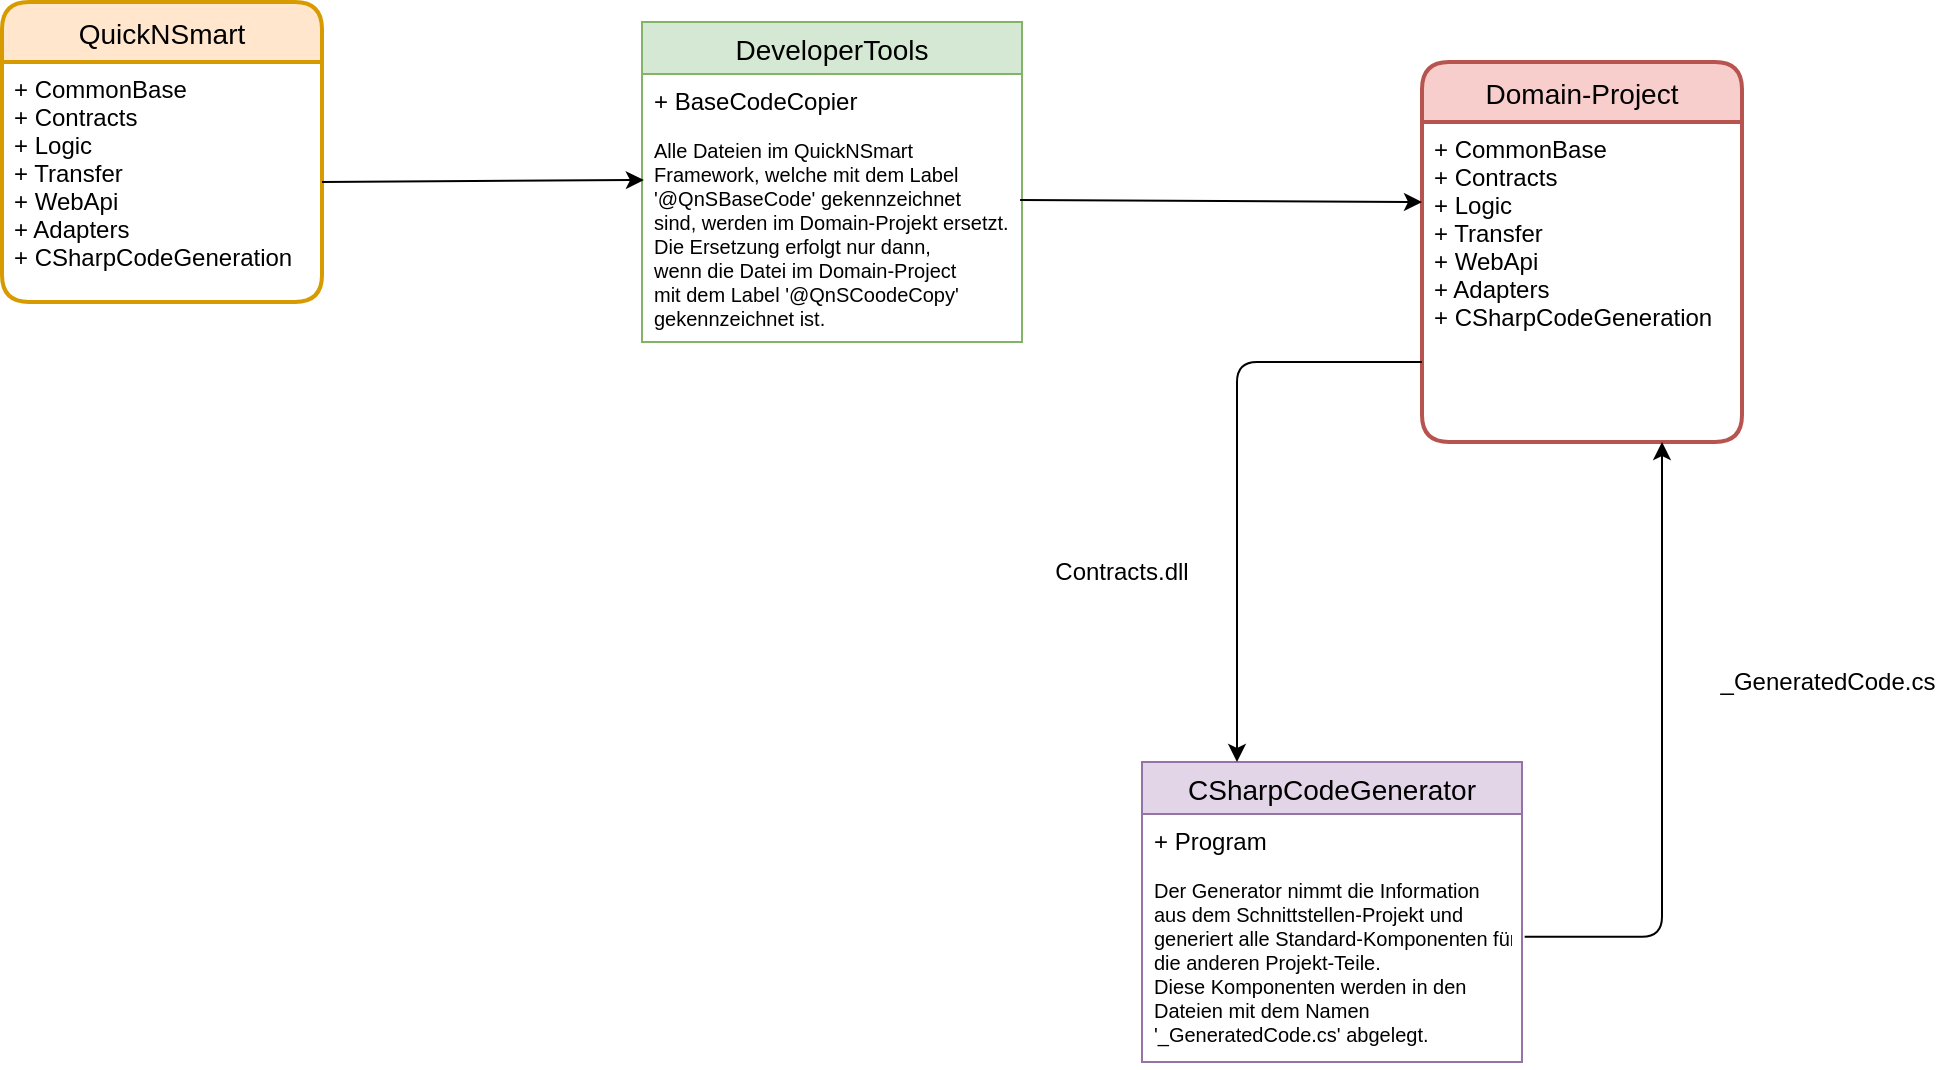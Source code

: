 <mxfile version="12.6.7" type="google"><diagram id="1cCb_u2O2cXnM25xXA9q" name="Page-1"><mxGraphModel dx="2062" dy="1122" grid="1" gridSize="10" guides="1" tooltips="1" connect="1" arrows="1" fold="1" page="1" pageScale="1" pageWidth="1169" pageHeight="827" math="0" shadow="0"><root><mxCell id="0"/><mxCell id="1" parent="0"/><mxCell id="KD4jFZE-13GcvxPWc2QR-5" value="QuickNSmart" style="swimlane;childLayout=stackLayout;horizontal=1;startSize=30;horizontalStack=0;fillColor=#ffe6cc;rounded=1;fontSize=14;fontStyle=0;strokeWidth=2;resizeParent=0;resizeLast=1;shadow=0;dashed=0;align=center;strokeColor=#d79b00;" parent="1" vertex="1"><mxGeometry x="120" y="140" width="160" height="150" as="geometry"/></mxCell><mxCell id="KD4jFZE-13GcvxPWc2QR-6" value="+ CommonBase&#10;+ Contracts&#10;+ Logic&#10;+ Transfer&#10;+ WebApi&#10;+ Adapters&#10;+ CSharpCodeGeneration" style="align=left;strokeColor=none;fillColor=none;spacingLeft=4;fontSize=12;verticalAlign=top;resizable=0;rotatable=0;part=1;" parent="KD4jFZE-13GcvxPWc2QR-5" vertex="1"><mxGeometry y="30" width="160" height="120" as="geometry"/></mxCell><mxCell id="KD4jFZE-13GcvxPWc2QR-10" value="Domain-Project" style="swimlane;childLayout=stackLayout;horizontal=1;startSize=30;horizontalStack=0;fillColor=#f8cecc;rounded=1;fontSize=14;fontStyle=0;strokeWidth=2;resizeParent=0;resizeLast=1;shadow=0;dashed=0;align=center;strokeColor=#b85450;" parent="1" vertex="1"><mxGeometry x="830" y="170" width="160" height="190" as="geometry"/></mxCell><mxCell id="KD4jFZE-13GcvxPWc2QR-11" value="+ CommonBase&#10;+ Contracts&#10;+ Logic&#10;+ Transfer&#10;+ WebApi&#10;+ Adapters&#10;+ CSharpCodeGeneration" style="align=left;strokeColor=none;fillColor=none;spacingLeft=4;fontSize=12;verticalAlign=top;resizable=0;rotatable=0;part=1;" parent="KD4jFZE-13GcvxPWc2QR-10" vertex="1"><mxGeometry y="30" width="160" height="160" as="geometry"/></mxCell><mxCell id="KD4jFZE-13GcvxPWc2QR-18" value="DeveloperTools" style="swimlane;fontStyle=0;childLayout=stackLayout;horizontal=1;startSize=26;fillColor=#d5e8d4;horizontalStack=0;resizeParent=1;resizeParentMax=0;resizeLast=0;collapsible=1;marginBottom=0;swimlaneFillColor=#ffffff;align=center;fontSize=14;strokeColor=#82b366;" parent="1" vertex="1"><mxGeometry x="440" y="150" width="190" height="160" as="geometry"/></mxCell><mxCell id="KD4jFZE-13GcvxPWc2QR-19" value="+ BaseCodeCopier" style="text;strokeColor=none;fillColor=none;spacingLeft=4;spacingRight=4;overflow=hidden;rotatable=0;points=[[0,0.5],[1,0.5]];portConstraint=eastwest;fontSize=12;" parent="KD4jFZE-13GcvxPWc2QR-18" vertex="1"><mxGeometry y="26" width="190" height="26" as="geometry"/></mxCell><mxCell id="KD4jFZE-13GcvxPWc2QR-20" value="Alle Dateien im QuickNSmart &#10;Framework, welche mit dem Label &#10;'@QnSBaseCode' gekennzeichnet  &#10;sind, werden im Domain-Projekt ersetzt. &#10;Die Ersetzung erfolgt nur dann, &#10;wenn die Datei im Domain-Project &#10;mit dem Label '@QnSCoodeCopy' &#10;gekennzeichnet ist." style="text;strokeColor=none;fillColor=none;spacingLeft=4;spacingRight=4;overflow=hidden;rotatable=0;points=[[0,0.5],[1,0.5]];portConstraint=eastwest;fontSize=10;" parent="KD4jFZE-13GcvxPWc2QR-18" vertex="1"><mxGeometry y="52" width="190" height="108" as="geometry"/></mxCell><mxCell id="KD4jFZE-13GcvxPWc2QR-21" value="" style="endArrow=classic;html=1;fontSize=10;entryX=0.005;entryY=0.25;entryDx=0;entryDy=0;exitX=1;exitY=0.5;exitDx=0;exitDy=0;entryPerimeter=0;" parent="1" source="KD4jFZE-13GcvxPWc2QR-6" target="KD4jFZE-13GcvxPWc2QR-20" edge="1"><mxGeometry width="50" height="50" relative="1" as="geometry"><mxPoint x="120" y="530" as="sourcePoint"/><mxPoint x="170" y="480" as="targetPoint"/></mxGeometry></mxCell><mxCell id="KD4jFZE-13GcvxPWc2QR-22" value="" style="endArrow=classic;html=1;fontSize=10;exitX=0.995;exitY=0.343;exitDx=0;exitDy=0;entryX=0;entryY=0.25;entryDx=0;entryDy=0;exitPerimeter=0;" parent="1" source="KD4jFZE-13GcvxPWc2QR-20" target="KD4jFZE-13GcvxPWc2QR-11" edge="1"><mxGeometry width="50" height="50" relative="1" as="geometry"><mxPoint x="740" y="450" as="sourcePoint"/><mxPoint x="790" y="400" as="targetPoint"/></mxGeometry></mxCell><mxCell id="HJnT3ruHKlJ9XbuJZBQY-1" value="CSharpCodeGenerator" style="swimlane;fontStyle=0;childLayout=stackLayout;horizontal=1;startSize=26;fillColor=#e1d5e7;horizontalStack=0;resizeParent=1;resizeParentMax=0;resizeLast=0;collapsible=1;marginBottom=0;swimlaneFillColor=#ffffff;align=center;fontSize=14;strokeColor=#9673a6;" parent="1" vertex="1"><mxGeometry x="690" y="520" width="190" height="150" as="geometry"/></mxCell><mxCell id="HJnT3ruHKlJ9XbuJZBQY-2" value="+ Program" style="text;strokeColor=none;fillColor=none;spacingLeft=4;spacingRight=4;overflow=hidden;rotatable=0;points=[[0,0.5],[1,0.5]];portConstraint=eastwest;fontSize=12;" parent="HJnT3ruHKlJ9XbuJZBQY-1" vertex="1"><mxGeometry y="26" width="190" height="26" as="geometry"/></mxCell><mxCell id="HJnT3ruHKlJ9XbuJZBQY-3" value="Der Generator nimmt die Information &#10;aus dem Schnittstellen-Projekt und &#10;generiert alle Standard-Komponenten für &#10;die anderen Projekt-Teile. &#10;Diese Komponenten werden in den &#10;Dateien mit dem Namen &#10;'_GeneratedCode.cs' abgelegt." style="text;strokeColor=none;fillColor=none;spacingLeft=4;spacingRight=4;overflow=hidden;rotatable=0;points=[[0,0.5],[1,0.5]];portConstraint=eastwest;fontSize=10;" parent="HJnT3ruHKlJ9XbuJZBQY-1" vertex="1"><mxGeometry y="52" width="190" height="98" as="geometry"/></mxCell><mxCell id="HJnT3ruHKlJ9XbuJZBQY-5" value="Contracts.dll" style="text;html=1;strokeColor=none;fillColor=none;align=center;verticalAlign=middle;whiteSpace=wrap;rounded=0;" parent="1" vertex="1"><mxGeometry x="660" y="400" width="40" height="50" as="geometry"/></mxCell><mxCell id="HJnT3ruHKlJ9XbuJZBQY-6" value="" style="edgeStyle=segmentEdgeStyle;endArrow=classic;html=1;entryX=0.75;entryY=1;entryDx=0;entryDy=0;exitX=1.007;exitY=0.361;exitDx=0;exitDy=0;exitPerimeter=0;" parent="1" source="HJnT3ruHKlJ9XbuJZBQY-3" target="KD4jFZE-13GcvxPWc2QR-11" edge="1"><mxGeometry width="50" height="50" relative="1" as="geometry"><mxPoint x="940" y="730" as="sourcePoint"/><mxPoint x="990" y="680" as="targetPoint"/></mxGeometry></mxCell><mxCell id="HJnT3ruHKlJ9XbuJZBQY-7" value="_GeneratedCode.cs" style="text;html=1;strokeColor=none;fillColor=none;align=center;verticalAlign=middle;whiteSpace=wrap;rounded=0;" parent="1" vertex="1"><mxGeometry x="1030" y="470" width="6" height="20" as="geometry"/></mxCell><mxCell id="HJnT3ruHKlJ9XbuJZBQY-8" value="" style="edgeStyle=segmentEdgeStyle;endArrow=classic;html=1;exitX=0;exitY=0.75;exitDx=0;exitDy=0;entryX=0.25;entryY=0;entryDx=0;entryDy=0;" parent="1" source="KD4jFZE-13GcvxPWc2QR-11" target="HJnT3ruHKlJ9XbuJZBQY-1" edge="1"><mxGeometry width="50" height="50" relative="1" as="geometry"><mxPoint x="590" y="680" as="sourcePoint"/><mxPoint x="640" y="630" as="targetPoint"/></mxGeometry></mxCell></root></mxGraphModel></diagram></mxfile>